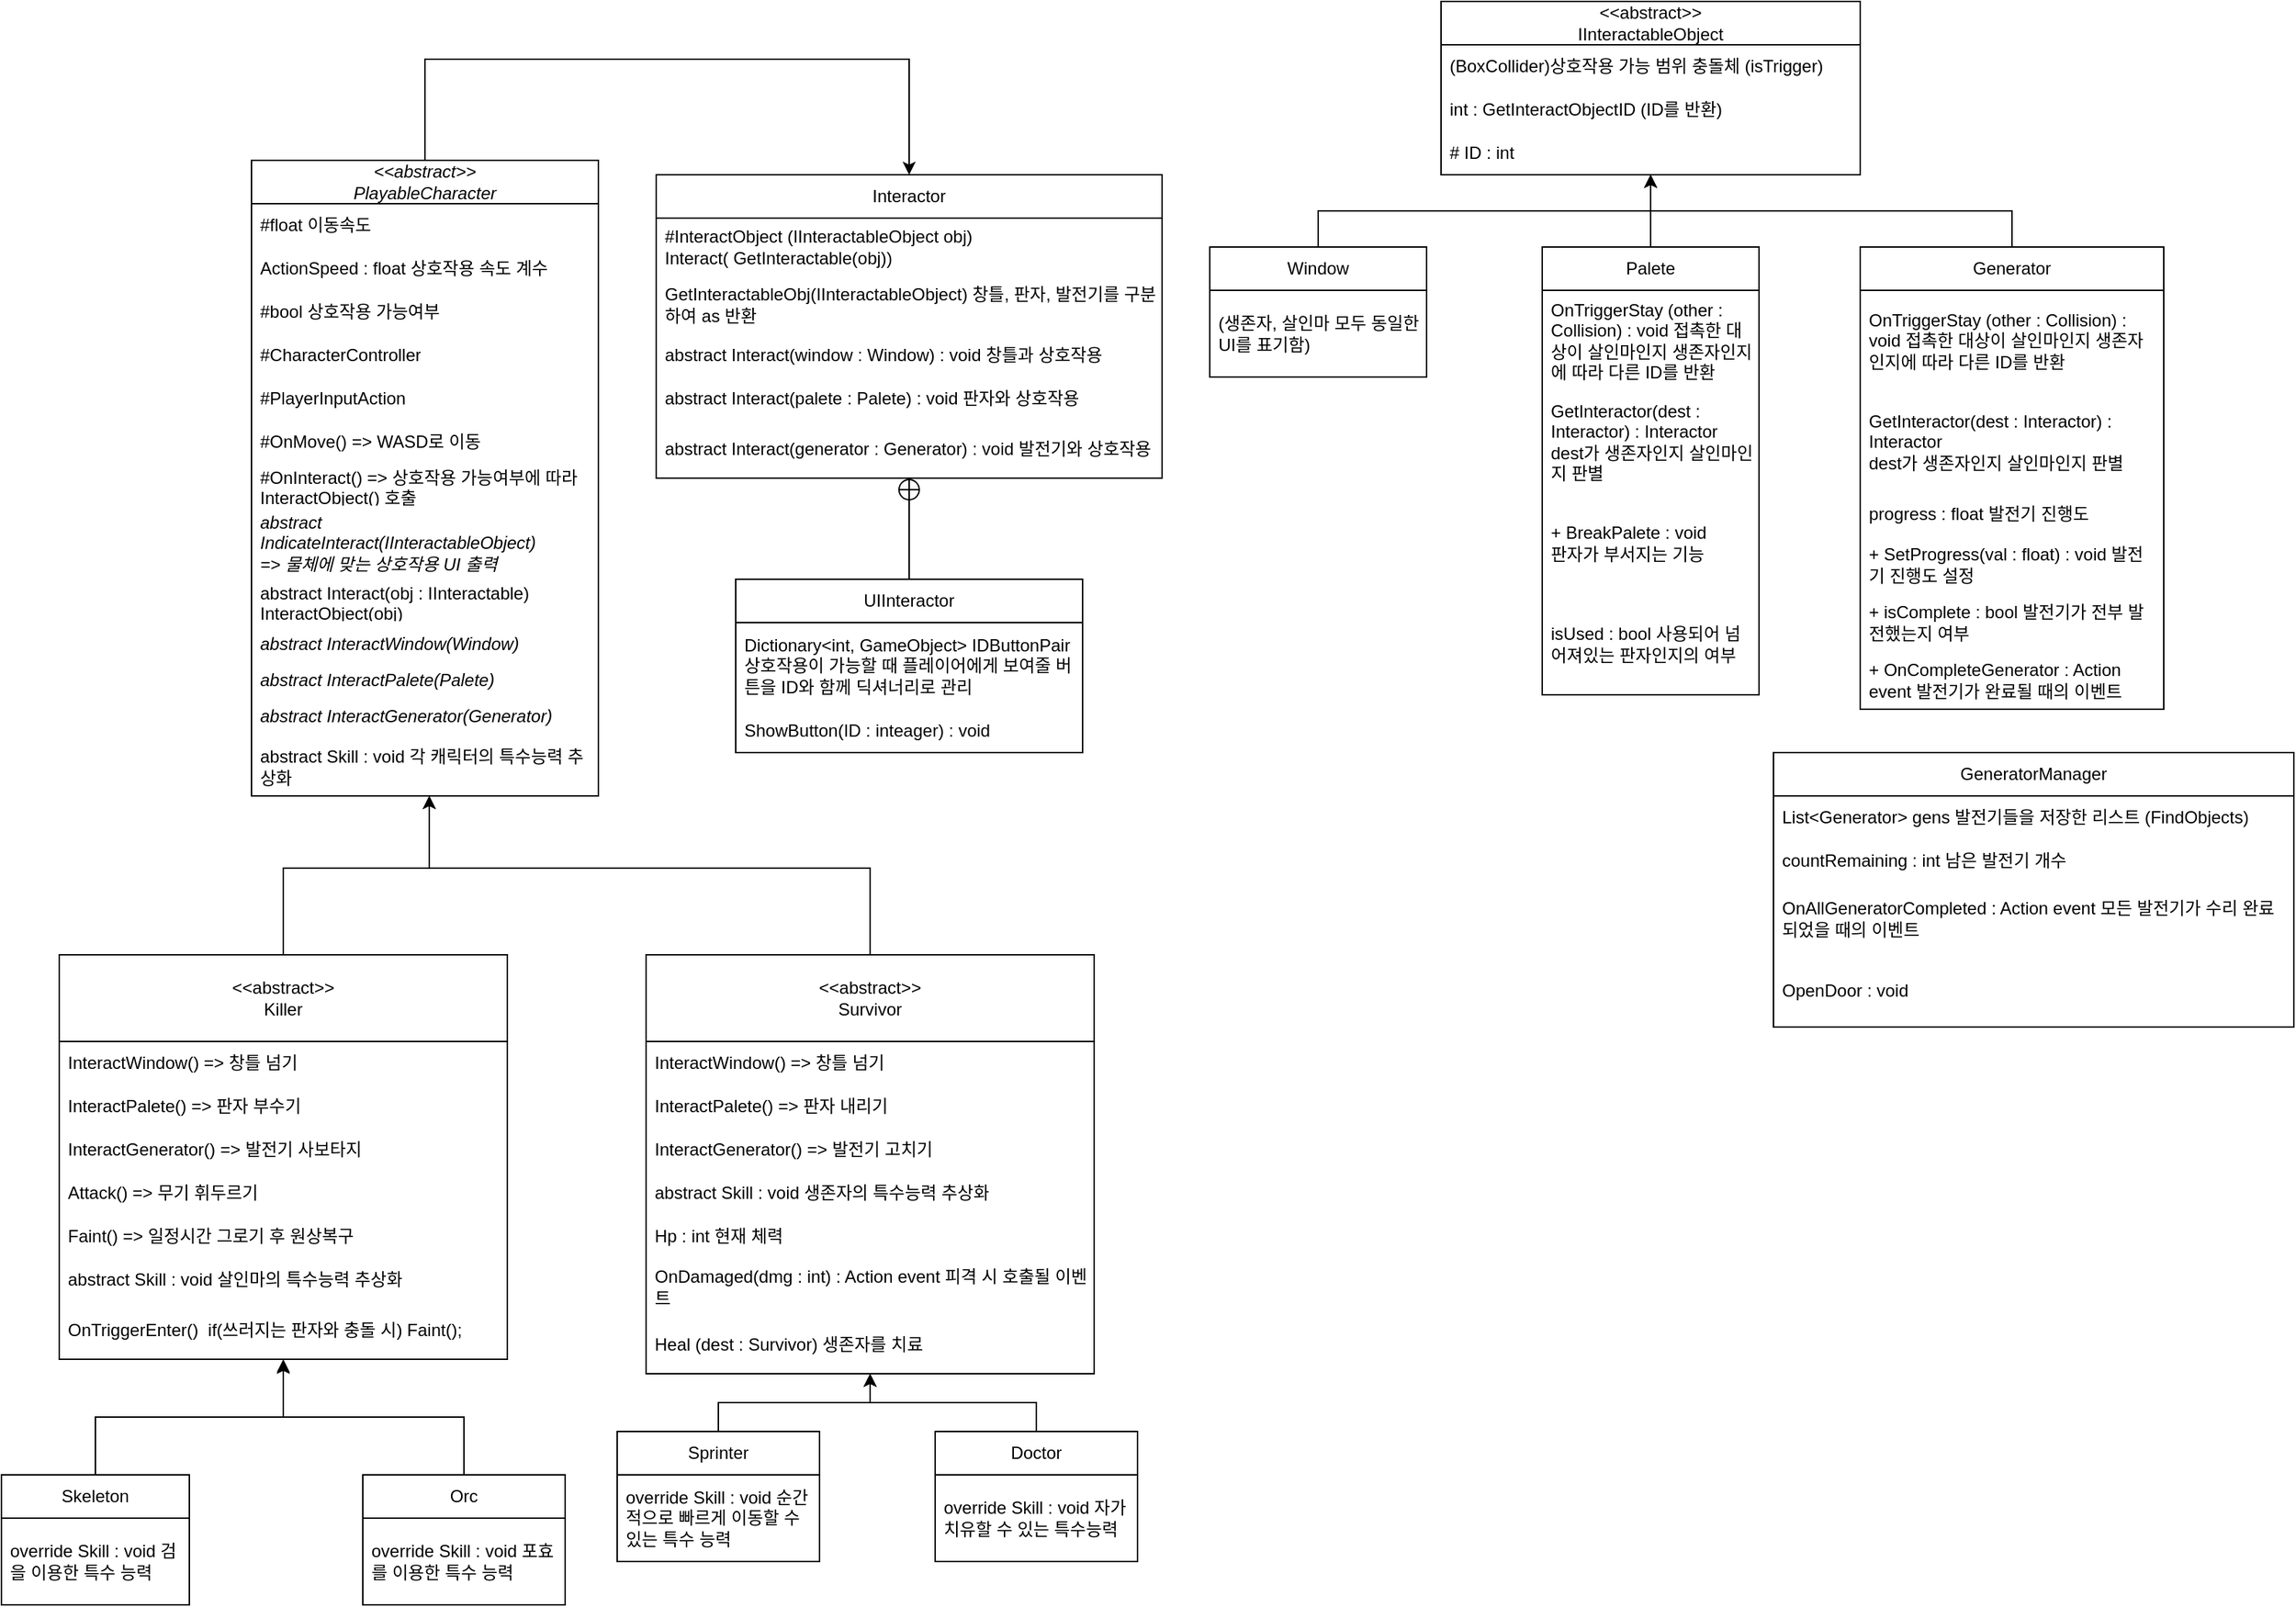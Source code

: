 <mxfile version="24.5.3" type="github">
  <diagram id="C5RBs43oDa-KdzZeNtuy" name="Page-1">
    <mxGraphModel dx="981" dy="701" grid="1" gridSize="10" guides="1" tooltips="1" connect="1" arrows="1" fold="1" page="1" pageScale="1" pageWidth="827" pageHeight="1169" math="0" shadow="0">
      <root>
        <mxCell id="WIyWlLk6GJQsqaUBKTNV-0" />
        <mxCell id="WIyWlLk6GJQsqaUBKTNV-1" parent="WIyWlLk6GJQsqaUBKTNV-0" />
        <mxCell id="-PeAhjP7F3xSacSw7bgF-138" style="edgeStyle=orthogonalEdgeStyle;rounded=0;orthogonalLoop=1;jettySize=auto;html=1;exitX=0.5;exitY=0;exitDx=0;exitDy=0;entryX=0.5;entryY=0;entryDx=0;entryDy=0;" parent="WIyWlLk6GJQsqaUBKTNV-1" source="-PeAhjP7F3xSacSw7bgF-6" target="-PeAhjP7F3xSacSw7bgF-130" edge="1">
          <mxGeometry relative="1" as="geometry">
            <Array as="points">
              <mxPoint x="520" y="90" />
              <mxPoint x="185" y="90" />
            </Array>
          </mxGeometry>
        </mxCell>
        <mxCell id="-PeAhjP7F3xSacSw7bgF-6" value="&lt;i&gt;&amp;lt;&amp;lt;abstract&amp;gt;&amp;gt;&lt;/i&gt;&lt;div&gt;&lt;i&gt;PlayableCharacter&lt;/i&gt;&lt;/div&gt;" style="swimlane;fontStyle=0;childLayout=stackLayout;horizontal=1;startSize=30;horizontalStack=0;resizeParent=1;resizeParentMax=0;resizeLast=0;collapsible=1;marginBottom=0;whiteSpace=wrap;html=1;" parent="WIyWlLk6GJQsqaUBKTNV-1" vertex="1">
          <mxGeometry x="197" y="160" width="240" height="440" as="geometry" />
        </mxCell>
        <mxCell id="-PeAhjP7F3xSacSw7bgF-7" value="#float 이동속도" style="text;strokeColor=none;fillColor=none;align=left;verticalAlign=middle;spacingLeft=4;spacingRight=4;overflow=hidden;points=[[0,0.5],[1,0.5]];portConstraint=eastwest;rotatable=0;whiteSpace=wrap;html=1;" parent="-PeAhjP7F3xSacSw7bgF-6" vertex="1">
          <mxGeometry y="30" width="240" height="30" as="geometry" />
        </mxCell>
        <mxCell id="ho1EicIKWzNW8st6KYfb-58" value="ActionSpeed : float 상호작용 속도 계수" style="text;strokeColor=none;fillColor=none;align=left;verticalAlign=middle;spacingLeft=4;spacingRight=4;overflow=hidden;points=[[0,0.5],[1,0.5]];portConstraint=eastwest;rotatable=0;whiteSpace=wrap;html=1;" vertex="1" parent="-PeAhjP7F3xSacSw7bgF-6">
          <mxGeometry y="60" width="240" height="30" as="geometry" />
        </mxCell>
        <mxCell id="-PeAhjP7F3xSacSw7bgF-126" value="#bool 상호작용 가능여부" style="text;strokeColor=none;fillColor=none;align=left;verticalAlign=middle;spacingLeft=4;spacingRight=4;overflow=hidden;points=[[0,0.5],[1,0.5]];portConstraint=eastwest;rotatable=0;whiteSpace=wrap;html=1;" parent="-PeAhjP7F3xSacSw7bgF-6" vertex="1">
          <mxGeometry y="90" width="240" height="30" as="geometry" />
        </mxCell>
        <mxCell id="-PeAhjP7F3xSacSw7bgF-66" value="#CharacterController" style="text;strokeColor=none;fillColor=none;align=left;verticalAlign=middle;spacingLeft=4;spacingRight=4;overflow=hidden;points=[[0,0.5],[1,0.5]];portConstraint=eastwest;rotatable=0;whiteSpace=wrap;html=1;" parent="-PeAhjP7F3xSacSw7bgF-6" vertex="1">
          <mxGeometry y="120" width="240" height="30" as="geometry" />
        </mxCell>
        <mxCell id="-PeAhjP7F3xSacSw7bgF-68" value="#PlayerInputAction" style="text;strokeColor=none;fillColor=none;align=left;verticalAlign=middle;spacingLeft=4;spacingRight=4;overflow=hidden;points=[[0,0.5],[1,0.5]];portConstraint=eastwest;rotatable=0;whiteSpace=wrap;html=1;" parent="-PeAhjP7F3xSacSw7bgF-6" vertex="1">
          <mxGeometry y="150" width="240" height="30" as="geometry" />
        </mxCell>
        <mxCell id="-PeAhjP7F3xSacSw7bgF-97" value="&lt;span style=&quot;font-style: normal;&quot;&gt;#OnMove() =&amp;gt; WASD로 이동&lt;/span&gt;" style="text;strokeColor=none;fillColor=none;align=left;verticalAlign=middle;spacingLeft=4;spacingRight=4;overflow=hidden;points=[[0,0.5],[1,0.5]];portConstraint=eastwest;rotatable=0;whiteSpace=wrap;html=1;fontStyle=2" parent="-PeAhjP7F3xSacSw7bgF-6" vertex="1">
          <mxGeometry y="180" width="240" height="30" as="geometry" />
        </mxCell>
        <mxCell id="-PeAhjP7F3xSacSw7bgF-124" value="&lt;span style=&quot;font-style: normal;&quot;&gt;#OnInteract() =&amp;gt; 상호작용 가능여부에 따라 InteractObject() 호출&lt;/span&gt;" style="text;strokeColor=none;fillColor=none;align=left;verticalAlign=middle;spacingLeft=4;spacingRight=4;overflow=hidden;points=[[0,0.5],[1,0.5]];portConstraint=eastwest;rotatable=0;whiteSpace=wrap;html=1;fontStyle=2" parent="-PeAhjP7F3xSacSw7bgF-6" vertex="1">
          <mxGeometry y="210" width="240" height="30" as="geometry" />
        </mxCell>
        <mxCell id="-PeAhjP7F3xSacSw7bgF-129" value="abstract IndicateInteract(IInteractableObject)&lt;div&gt;=&amp;gt; 물체에 맞는 상호작용 UI 출력&lt;/div&gt;" style="text;strokeColor=none;fillColor=none;align=left;verticalAlign=middle;spacingLeft=4;spacingRight=4;overflow=hidden;points=[[0,0.5],[1,0.5]];portConstraint=eastwest;rotatable=0;whiteSpace=wrap;html=1;fontStyle=2" parent="-PeAhjP7F3xSacSw7bgF-6" vertex="1">
          <mxGeometry y="240" width="240" height="50" as="geometry" />
        </mxCell>
        <mxCell id="-PeAhjP7F3xSacSw7bgF-107" value="&lt;span style=&quot;font-style: normal;&quot;&gt;abstract Interact(obj : IInteractable)&lt;/span&gt;&lt;div&gt;&lt;span style=&quot;font-style: normal;&quot;&gt;InteractObject(obj)&lt;/span&gt;&lt;/div&gt;" style="text;strokeColor=none;fillColor=none;align=left;verticalAlign=middle;spacingLeft=4;spacingRight=4;overflow=hidden;points=[[0,0.5],[1,0.5]];portConstraint=eastwest;rotatable=0;whiteSpace=wrap;html=1;fontStyle=2" parent="-PeAhjP7F3xSacSw7bgF-6" vertex="1">
          <mxGeometry y="290" width="240" height="30" as="geometry" />
        </mxCell>
        <mxCell id="-PeAhjP7F3xSacSw7bgF-139" value="abstract InteractWindow(Window)" style="text;strokeColor=none;fillColor=none;align=left;verticalAlign=middle;spacingLeft=4;spacingRight=4;overflow=hidden;points=[[0,0.5],[1,0.5]];portConstraint=eastwest;rotatable=0;whiteSpace=wrap;html=1;fontStyle=2" parent="-PeAhjP7F3xSacSw7bgF-6" vertex="1">
          <mxGeometry y="320" width="240" height="30" as="geometry" />
        </mxCell>
        <mxCell id="-PeAhjP7F3xSacSw7bgF-108" value="abstract InteractPalete(Palete)" style="text;strokeColor=none;fillColor=none;align=left;verticalAlign=middle;spacingLeft=4;spacingRight=4;overflow=hidden;points=[[0,0.5],[1,0.5]];portConstraint=eastwest;rotatable=0;whiteSpace=wrap;html=1;fontStyle=2" parent="-PeAhjP7F3xSacSw7bgF-6" vertex="1">
          <mxGeometry y="350" width="240" height="20" as="geometry" />
        </mxCell>
        <mxCell id="-PeAhjP7F3xSacSw7bgF-109" value="abstract InteractGenerator(Generator)" style="text;strokeColor=none;fillColor=none;align=left;verticalAlign=middle;spacingLeft=4;spacingRight=4;overflow=hidden;points=[[0,0.5],[1,0.5]];portConstraint=eastwest;rotatable=0;whiteSpace=wrap;html=1;fontStyle=2" parent="-PeAhjP7F3xSacSw7bgF-6" vertex="1">
          <mxGeometry y="370" width="240" height="30" as="geometry" />
        </mxCell>
        <mxCell id="ho1EicIKWzNW8st6KYfb-70" value="abstract Skill : void 각 캐릭터의 특수능력 추상화" style="text;strokeColor=none;fillColor=none;align=left;verticalAlign=middle;spacingLeft=4;spacingRight=4;overflow=hidden;points=[[0,0.5],[1,0.5]];portConstraint=eastwest;rotatable=0;whiteSpace=wrap;html=1;" vertex="1" parent="-PeAhjP7F3xSacSw7bgF-6">
          <mxGeometry y="400" width="240" height="40" as="geometry" />
        </mxCell>
        <mxCell id="-PeAhjP7F3xSacSw7bgF-141" style="edgeStyle=orthogonalEdgeStyle;rounded=0;orthogonalLoop=1;jettySize=auto;html=1;exitX=0.5;exitY=0;exitDx=0;exitDy=0;" parent="WIyWlLk6GJQsqaUBKTNV-1" source="-PeAhjP7F3xSacSw7bgF-69" target="-PeAhjP7F3xSacSw7bgF-6" edge="1">
          <mxGeometry relative="1" as="geometry">
            <mxPoint x="520" y="640" as="targetPoint" />
            <Array as="points">
              <mxPoint x="219" y="650" />
              <mxPoint x="320" y="650" />
            </Array>
          </mxGeometry>
        </mxCell>
        <mxCell id="-PeAhjP7F3xSacSw7bgF-69" value="&lt;div&gt;&amp;lt;&amp;lt;abstract&amp;gt;&amp;gt;&lt;/div&gt;Killer" style="swimlane;fontStyle=0;childLayout=stackLayout;horizontal=1;startSize=60;horizontalStack=0;resizeParent=1;resizeParentMax=0;resizeLast=0;collapsible=1;marginBottom=0;whiteSpace=wrap;html=1;movable=1;resizable=1;rotatable=1;deletable=1;editable=1;locked=0;connectable=1;swimlaneLine=1;" parent="WIyWlLk6GJQsqaUBKTNV-1" vertex="1">
          <mxGeometry x="64" y="710" width="310" height="280" as="geometry" />
        </mxCell>
        <mxCell id="-PeAhjP7F3xSacSw7bgF-70" value="InteractWindow() =&amp;gt; 창틀 넘기" style="text;strokeColor=none;fillColor=none;align=left;verticalAlign=middle;spacingLeft=4;spacingRight=4;overflow=hidden;points=[[0,0.5],[1,0.5]];portConstraint=eastwest;rotatable=0;whiteSpace=wrap;html=1;" parent="-PeAhjP7F3xSacSw7bgF-69" vertex="1">
          <mxGeometry y="60" width="310" height="30" as="geometry" />
        </mxCell>
        <mxCell id="-PeAhjP7F3xSacSw7bgF-71" value="InteractPalete() =&amp;gt; 판자 부수기" style="text;strokeColor=none;fillColor=none;align=left;verticalAlign=middle;spacingLeft=4;spacingRight=4;overflow=hidden;points=[[0,0.5],[1,0.5]];portConstraint=eastwest;rotatable=0;whiteSpace=wrap;html=1;" parent="-PeAhjP7F3xSacSw7bgF-69" vertex="1">
          <mxGeometry y="90" width="310" height="30" as="geometry" />
        </mxCell>
        <mxCell id="-PeAhjP7F3xSacSw7bgF-72" value="InteractGenerator() =&amp;gt; 발전기 사보타지" style="text;strokeColor=none;fillColor=none;align=left;verticalAlign=middle;spacingLeft=4;spacingRight=4;overflow=hidden;points=[[0,0.5],[1,0.5]];portConstraint=eastwest;rotatable=0;whiteSpace=wrap;html=1;" parent="-PeAhjP7F3xSacSw7bgF-69" vertex="1">
          <mxGeometry y="120" width="310" height="30" as="geometry" />
        </mxCell>
        <mxCell id="-PeAhjP7F3xSacSw7bgF-94" value="Attack() =&amp;gt; 무기 휘두르기" style="text;strokeColor=none;fillColor=none;align=left;verticalAlign=middle;spacingLeft=4;spacingRight=4;overflow=hidden;points=[[0,0.5],[1,0.5]];portConstraint=eastwest;rotatable=0;whiteSpace=wrap;html=1;" parent="-PeAhjP7F3xSacSw7bgF-69" vertex="1">
          <mxGeometry y="150" width="310" height="30" as="geometry" />
        </mxCell>
        <mxCell id="-PeAhjP7F3xSacSw7bgF-96" value="Faint() =&amp;gt; 일정시간 그로기 후 원상복구" style="text;strokeColor=none;fillColor=none;align=left;verticalAlign=middle;spacingLeft=4;spacingRight=4;overflow=hidden;points=[[0,0.5],[1,0.5]];portConstraint=eastwest;rotatable=0;whiteSpace=wrap;html=1;" parent="-PeAhjP7F3xSacSw7bgF-69" vertex="1">
          <mxGeometry y="180" width="310" height="30" as="geometry" />
        </mxCell>
        <mxCell id="ho1EicIKWzNW8st6KYfb-53" value="abstract Skill : void 살인마의 특수능력 추상화" style="text;strokeColor=none;fillColor=none;align=left;verticalAlign=middle;spacingLeft=4;spacingRight=4;overflow=hidden;points=[[0,0.5],[1,0.5]];portConstraint=eastwest;rotatable=0;whiteSpace=wrap;html=1;" vertex="1" parent="-PeAhjP7F3xSacSw7bgF-69">
          <mxGeometry y="210" width="310" height="30" as="geometry" />
        </mxCell>
        <mxCell id="-PeAhjP7F3xSacSw7bgF-95" value="OnTriggerEnter()&amp;nbsp;&amp;nbsp;&lt;span style=&quot;background-color: initial;&quot;&gt;if(쓰러지는 판자와 충돌 시) Faint();&amp;nbsp;&lt;/span&gt;" style="text;strokeColor=none;fillColor=none;align=left;verticalAlign=middle;spacingLeft=4;spacingRight=4;overflow=hidden;points=[[0,0.5],[1,0.5]];portConstraint=eastwest;rotatable=0;whiteSpace=wrap;html=1;" parent="-PeAhjP7F3xSacSw7bgF-69" vertex="1">
          <mxGeometry y="240" width="310" height="40" as="geometry" />
        </mxCell>
        <mxCell id="-PeAhjP7F3xSacSw7bgF-101" value="&amp;lt;&amp;lt;abstract&amp;gt;&amp;gt;&lt;div&gt;IInteractableObject&lt;/div&gt;" style="swimlane;fontStyle=0;childLayout=stackLayout;horizontal=1;startSize=30;horizontalStack=0;resizeParent=1;resizeParentMax=0;resizeLast=0;collapsible=1;marginBottom=0;whiteSpace=wrap;html=1;" parent="WIyWlLk6GJQsqaUBKTNV-1" vertex="1">
          <mxGeometry x="1020" y="50" width="290" height="120" as="geometry" />
        </mxCell>
        <mxCell id="-PeAhjP7F3xSacSw7bgF-102" value="(BoxCollider)상호작용 가능 범위 충돌체 (isTrigger)" style="text;strokeColor=none;fillColor=none;align=left;verticalAlign=middle;spacingLeft=4;spacingRight=4;overflow=hidden;points=[[0,0.5],[1,0.5]];portConstraint=eastwest;rotatable=0;whiteSpace=wrap;html=1;" parent="-PeAhjP7F3xSacSw7bgF-101" vertex="1">
          <mxGeometry y="30" width="290" height="30" as="geometry" />
        </mxCell>
        <mxCell id="ho1EicIKWzNW8st6KYfb-13" value="int : GetInteractObjectID (ID를 반환)" style="text;strokeColor=none;fillColor=none;align=left;verticalAlign=middle;spacingLeft=4;spacingRight=4;overflow=hidden;points=[[0,0.5],[1,0.5]];portConstraint=eastwest;rotatable=0;whiteSpace=wrap;html=1;" vertex="1" parent="-PeAhjP7F3xSacSw7bgF-101">
          <mxGeometry y="60" width="290" height="30" as="geometry" />
        </mxCell>
        <mxCell id="ho1EicIKWzNW8st6KYfb-26" value="# ID : int" style="text;strokeColor=none;fillColor=none;align=left;verticalAlign=middle;spacingLeft=4;spacingRight=4;overflow=hidden;points=[[0,0.5],[1,0.5]];portConstraint=eastwest;rotatable=0;whiteSpace=wrap;html=1;" vertex="1" parent="-PeAhjP7F3xSacSw7bgF-101">
          <mxGeometry y="90" width="290" height="30" as="geometry" />
        </mxCell>
        <mxCell id="-PeAhjP7F3xSacSw7bgF-130" value="Interactor" style="swimlane;fontStyle=0;childLayout=stackLayout;horizontal=1;startSize=30;horizontalStack=0;resizeParent=1;resizeParentMax=0;resizeLast=0;collapsible=1;marginBottom=0;whiteSpace=wrap;html=1;" parent="WIyWlLk6GJQsqaUBKTNV-1" vertex="1">
          <mxGeometry x="477" y="170" width="350" height="210" as="geometry" />
        </mxCell>
        <mxCell id="-PeAhjP7F3xSacSw7bgF-131" value="#InteractObject (IInteractableObject obj)&amp;nbsp;&lt;div&gt;Interact( GetInteractable(obj))&lt;/div&gt;" style="text;strokeColor=none;fillColor=none;align=left;verticalAlign=middle;spacingLeft=4;spacingRight=4;overflow=hidden;points=[[0,0.5],[1,0.5]];portConstraint=eastwest;rotatable=0;whiteSpace=wrap;html=1;" parent="-PeAhjP7F3xSacSw7bgF-130" vertex="1">
          <mxGeometry y="30" width="350" height="40" as="geometry" />
        </mxCell>
        <mxCell id="-PeAhjP7F3xSacSw7bgF-140" value="GetInteractableObj(IInteractableObject) 창틀, 판자, 발전기를 구분하여 as 반환" style="text;strokeColor=none;fillColor=none;align=left;verticalAlign=middle;spacingLeft=4;spacingRight=4;overflow=hidden;points=[[0,0.5],[1,0.5]];portConstraint=eastwest;rotatable=0;whiteSpace=wrap;html=1;" parent="-PeAhjP7F3xSacSw7bgF-130" vertex="1">
          <mxGeometry y="70" width="350" height="40" as="geometry" />
        </mxCell>
        <mxCell id="-PeAhjP7F3xSacSw7bgF-133" value="abstract Interact(window : Window) : void 창틀과 상호작용" style="text;strokeColor=none;fillColor=none;align=left;verticalAlign=middle;spacingLeft=4;spacingRight=4;overflow=hidden;points=[[0,0.5],[1,0.5]];portConstraint=eastwest;rotatable=0;whiteSpace=wrap;html=1;" parent="-PeAhjP7F3xSacSw7bgF-130" vertex="1">
          <mxGeometry y="110" width="350" height="30" as="geometry" />
        </mxCell>
        <mxCell id="-PeAhjP7F3xSacSw7bgF-134" value="abstract Interact(palete : Palete) : void 판자와 상호작용" style="text;strokeColor=none;fillColor=none;align=left;verticalAlign=middle;spacingLeft=4;spacingRight=4;overflow=hidden;points=[[0,0.5],[1,0.5]];portConstraint=eastwest;rotatable=0;whiteSpace=wrap;html=1;" parent="-PeAhjP7F3xSacSw7bgF-130" vertex="1">
          <mxGeometry y="140" width="350" height="30" as="geometry" />
        </mxCell>
        <mxCell id="-PeAhjP7F3xSacSw7bgF-135" value="abstract Interact(generator : Generator) : void&amp;nbsp;발전기와 상호작용" style="text;strokeColor=none;fillColor=none;align=left;verticalAlign=middle;spacingLeft=4;spacingRight=4;overflow=hidden;points=[[0,0.5],[1,0.5]];portConstraint=eastwest;rotatable=0;whiteSpace=wrap;html=1;" parent="-PeAhjP7F3xSacSw7bgF-130" vertex="1">
          <mxGeometry y="170" width="350" height="40" as="geometry" />
        </mxCell>
        <mxCell id="ho1EicIKWzNW8st6KYfb-0" value="UIInteractor" style="swimlane;fontStyle=0;childLayout=stackLayout;horizontal=1;startSize=30;horizontalStack=0;resizeParent=1;resizeParentMax=0;resizeLast=0;collapsible=1;marginBottom=0;whiteSpace=wrap;html=1;" vertex="1" parent="WIyWlLk6GJQsqaUBKTNV-1">
          <mxGeometry x="532" y="450" width="240" height="120" as="geometry" />
        </mxCell>
        <mxCell id="ho1EicIKWzNW8st6KYfb-12" value="Dictionary&amp;lt;int, GameObject&amp;gt; IDButtonPair&lt;div&gt;상호작용이 가능할 때 플레이어에게 보여줄 버튼을 ID와 함께 딕셔너리로 관리&lt;/div&gt;" style="text;strokeColor=none;fillColor=none;align=left;verticalAlign=middle;spacingLeft=4;spacingRight=4;overflow=hidden;points=[[0,0.5],[1,0.5]];portConstraint=eastwest;rotatable=0;whiteSpace=wrap;html=1;" vertex="1" parent="ho1EicIKWzNW8st6KYfb-0">
          <mxGeometry y="30" width="240" height="60" as="geometry" />
        </mxCell>
        <mxCell id="ho1EicIKWzNW8st6KYfb-14" value="ShowButton(ID : inteager) : void" style="text;strokeColor=none;fillColor=none;align=left;verticalAlign=middle;spacingLeft=4;spacingRight=4;overflow=hidden;points=[[0,0.5],[1,0.5]];portConstraint=eastwest;rotatable=0;whiteSpace=wrap;html=1;" vertex="1" parent="ho1EicIKWzNW8st6KYfb-0">
          <mxGeometry y="90" width="240" height="30" as="geometry" />
        </mxCell>
        <mxCell id="ho1EicIKWzNW8st6KYfb-18" style="edgeStyle=orthogonalEdgeStyle;rounded=0;orthogonalLoop=1;jettySize=auto;html=1;exitX=0.5;exitY=0;exitDx=0;exitDy=0;" edge="1" parent="WIyWlLk6GJQsqaUBKTNV-1" source="ho1EicIKWzNW8st6KYfb-15" target="-PeAhjP7F3xSacSw7bgF-101">
          <mxGeometry relative="1" as="geometry" />
        </mxCell>
        <mxCell id="ho1EicIKWzNW8st6KYfb-15" value="Window" style="swimlane;fontStyle=0;childLayout=stackLayout;horizontal=1;startSize=30;horizontalStack=0;resizeParent=1;resizeParentMax=0;resizeLast=0;collapsible=1;marginBottom=0;whiteSpace=wrap;html=1;" vertex="1" parent="WIyWlLk6GJQsqaUBKTNV-1">
          <mxGeometry x="860" y="220" width="150" height="90" as="geometry" />
        </mxCell>
        <mxCell id="ho1EicIKWzNW8st6KYfb-17" value="(생존자, 살인마 모두 동일한 UI를 표기함)" style="text;strokeColor=none;fillColor=none;align=left;verticalAlign=middle;spacingLeft=4;spacingRight=4;overflow=hidden;points=[[0,0.5],[1,0.5]];portConstraint=eastwest;rotatable=0;whiteSpace=wrap;html=1;" vertex="1" parent="ho1EicIKWzNW8st6KYfb-15">
          <mxGeometry y="30" width="150" height="60" as="geometry" />
        </mxCell>
        <mxCell id="ho1EicIKWzNW8st6KYfb-27" style="edgeStyle=orthogonalEdgeStyle;rounded=0;orthogonalLoop=1;jettySize=auto;html=1;" edge="1" parent="WIyWlLk6GJQsqaUBKTNV-1" source="ho1EicIKWzNW8st6KYfb-21" target="-PeAhjP7F3xSacSw7bgF-101">
          <mxGeometry relative="1" as="geometry" />
        </mxCell>
        <mxCell id="ho1EicIKWzNW8st6KYfb-21" value="Palete" style="swimlane;fontStyle=0;childLayout=stackLayout;horizontal=1;startSize=30;horizontalStack=0;resizeParent=1;resizeParentMax=0;resizeLast=0;collapsible=1;marginBottom=0;whiteSpace=wrap;html=1;" vertex="1" parent="WIyWlLk6GJQsqaUBKTNV-1">
          <mxGeometry x="1090" y="220" width="150" height="310" as="geometry" />
        </mxCell>
        <mxCell id="ho1EicIKWzNW8st6KYfb-23" value="OnTriggerStay (other : Collision) : void 접촉한 대상이 살인마인지 생존자인지에 따라 다른 ID를 반환" style="text;strokeColor=none;fillColor=none;align=left;verticalAlign=middle;spacingLeft=4;spacingRight=4;overflow=hidden;points=[[0,0.5],[1,0.5]];portConstraint=eastwest;rotatable=0;whiteSpace=wrap;html=1;" vertex="1" parent="ho1EicIKWzNW8st6KYfb-21">
          <mxGeometry y="30" width="150" height="70" as="geometry" />
        </mxCell>
        <mxCell id="ho1EicIKWzNW8st6KYfb-25" value="GetInteractor(dest : Interactor) : Interactor&lt;div&gt;dest가 생존자인지 살인마인지 판별&lt;/div&gt;" style="text;strokeColor=none;fillColor=none;align=left;verticalAlign=middle;spacingLeft=4;spacingRight=4;overflow=hidden;points=[[0,0.5],[1,0.5]];portConstraint=eastwest;rotatable=0;whiteSpace=wrap;html=1;" vertex="1" parent="ho1EicIKWzNW8st6KYfb-21">
          <mxGeometry y="100" width="150" height="70" as="geometry" />
        </mxCell>
        <mxCell id="ho1EicIKWzNW8st6KYfb-32" value="+ BreakPalete : void&lt;div&gt;판자가 부서지는 기능&lt;/div&gt;" style="text;strokeColor=none;fillColor=none;align=left;verticalAlign=middle;spacingLeft=4;spacingRight=4;overflow=hidden;points=[[0,0.5],[1,0.5]];portConstraint=eastwest;rotatable=0;whiteSpace=wrap;html=1;" vertex="1" parent="ho1EicIKWzNW8st6KYfb-21">
          <mxGeometry y="170" width="150" height="70" as="geometry" />
        </mxCell>
        <mxCell id="ho1EicIKWzNW8st6KYfb-80" value="isUsed : bool 사용되어 넘어져있는 판자인지의 여부" style="text;strokeColor=none;fillColor=none;align=left;verticalAlign=middle;spacingLeft=4;spacingRight=4;overflow=hidden;points=[[0,0.5],[1,0.5]];portConstraint=eastwest;rotatable=0;whiteSpace=wrap;html=1;" vertex="1" parent="ho1EicIKWzNW8st6KYfb-21">
          <mxGeometry y="240" width="150" height="70" as="geometry" />
        </mxCell>
        <mxCell id="ho1EicIKWzNW8st6KYfb-31" style="edgeStyle=orthogonalEdgeStyle;rounded=0;orthogonalLoop=1;jettySize=auto;html=1;" edge="1" parent="WIyWlLk6GJQsqaUBKTNV-1" source="ho1EicIKWzNW8st6KYfb-28" target="-PeAhjP7F3xSacSw7bgF-101">
          <mxGeometry relative="1" as="geometry" />
        </mxCell>
        <mxCell id="ho1EicIKWzNW8st6KYfb-28" value="Generator" style="swimlane;fontStyle=0;childLayout=stackLayout;horizontal=1;startSize=30;horizontalStack=0;resizeParent=1;resizeParentMax=0;resizeLast=0;collapsible=1;marginBottom=0;whiteSpace=wrap;html=1;" vertex="1" parent="WIyWlLk6GJQsqaUBKTNV-1">
          <mxGeometry x="1310" y="220" width="210" height="320" as="geometry" />
        </mxCell>
        <mxCell id="ho1EicIKWzNW8st6KYfb-29" value="OnTriggerStay (other : Collision) : void 접촉한 대상이 살인마인지 생존자인지에 따라 다른 ID를 반환" style="text;strokeColor=none;fillColor=none;align=left;verticalAlign=middle;spacingLeft=4;spacingRight=4;overflow=hidden;points=[[0,0.5],[1,0.5]];portConstraint=eastwest;rotatable=0;whiteSpace=wrap;html=1;" vertex="1" parent="ho1EicIKWzNW8st6KYfb-28">
          <mxGeometry y="30" width="210" height="70" as="geometry" />
        </mxCell>
        <mxCell id="ho1EicIKWzNW8st6KYfb-30" value="GetInteractor(dest : Interactor) : Interactor&lt;div&gt;dest가 생존자인지 살인마인지 판별&lt;/div&gt;" style="text;strokeColor=none;fillColor=none;align=left;verticalAlign=middle;spacingLeft=4;spacingRight=4;overflow=hidden;points=[[0,0.5],[1,0.5]];portConstraint=eastwest;rotatable=0;whiteSpace=wrap;html=1;" vertex="1" parent="ho1EicIKWzNW8st6KYfb-28">
          <mxGeometry y="100" width="210" height="70" as="geometry" />
        </mxCell>
        <mxCell id="ho1EicIKWzNW8st6KYfb-36" value="progress : float 발전기 진행도" style="text;strokeColor=none;fillColor=none;align=left;verticalAlign=middle;spacingLeft=4;spacingRight=4;overflow=hidden;points=[[0,0.5],[1,0.5]];portConstraint=eastwest;rotatable=0;whiteSpace=wrap;html=1;" vertex="1" parent="ho1EicIKWzNW8st6KYfb-28">
          <mxGeometry y="170" width="210" height="30" as="geometry" />
        </mxCell>
        <mxCell id="ho1EicIKWzNW8st6KYfb-37" value="+ SetProgress(val : float) : void 발전기 진행도 설정" style="text;strokeColor=none;fillColor=none;align=left;verticalAlign=middle;spacingLeft=4;spacingRight=4;overflow=hidden;points=[[0,0.5],[1,0.5]];portConstraint=eastwest;rotatable=0;whiteSpace=wrap;html=1;" vertex="1" parent="ho1EicIKWzNW8st6KYfb-28">
          <mxGeometry y="200" width="210" height="40" as="geometry" />
        </mxCell>
        <mxCell id="ho1EicIKWzNW8st6KYfb-38" value="+ isComplete : bool 발전기가 전부 발전했는지 여부" style="text;strokeColor=none;fillColor=none;align=left;verticalAlign=middle;spacingLeft=4;spacingRight=4;overflow=hidden;points=[[0,0.5],[1,0.5]];portConstraint=eastwest;rotatable=0;whiteSpace=wrap;html=1;" vertex="1" parent="ho1EicIKWzNW8st6KYfb-28">
          <mxGeometry y="240" width="210" height="40" as="geometry" />
        </mxCell>
        <mxCell id="ho1EicIKWzNW8st6KYfb-39" value="+ OnCompleteGenerator : Action event 발전기가 완료될 때의 이벤트" style="text;strokeColor=none;fillColor=none;align=left;verticalAlign=middle;spacingLeft=4;spacingRight=4;overflow=hidden;points=[[0,0.5],[1,0.5]];portConstraint=eastwest;rotatable=0;whiteSpace=wrap;html=1;" vertex="1" parent="ho1EicIKWzNW8st6KYfb-28">
          <mxGeometry y="280" width="210" height="40" as="geometry" />
        </mxCell>
        <mxCell id="ho1EicIKWzNW8st6KYfb-33" value="GeneratorManager" style="swimlane;fontStyle=0;childLayout=stackLayout;horizontal=1;startSize=30;horizontalStack=0;resizeParent=1;resizeParentMax=0;resizeLast=0;collapsible=1;marginBottom=0;whiteSpace=wrap;html=1;" vertex="1" parent="WIyWlLk6GJQsqaUBKTNV-1">
          <mxGeometry x="1250" y="570" width="360" height="190" as="geometry" />
        </mxCell>
        <mxCell id="ho1EicIKWzNW8st6KYfb-34" value="List&amp;lt;Generator&amp;gt; gens 발전기들을 저장한 리스트 (FindObjects)" style="text;strokeColor=none;fillColor=none;align=left;verticalAlign=middle;spacingLeft=4;spacingRight=4;overflow=hidden;points=[[0,0.5],[1,0.5]];portConstraint=eastwest;rotatable=0;whiteSpace=wrap;html=1;" vertex="1" parent="ho1EicIKWzNW8st6KYfb-33">
          <mxGeometry y="30" width="360" height="30" as="geometry" />
        </mxCell>
        <mxCell id="ho1EicIKWzNW8st6KYfb-35" value="countRemaining : int 남은 발전기 개수" style="text;strokeColor=none;fillColor=none;align=left;verticalAlign=middle;spacingLeft=4;spacingRight=4;overflow=hidden;points=[[0,0.5],[1,0.5]];portConstraint=eastwest;rotatable=0;whiteSpace=wrap;html=1;" vertex="1" parent="ho1EicIKWzNW8st6KYfb-33">
          <mxGeometry y="60" width="360" height="30" as="geometry" />
        </mxCell>
        <mxCell id="ho1EicIKWzNW8st6KYfb-40" value="OnAllGeneratorCompleted : Action event 모든 발전기가 수리 완료되었을 때의 이벤트" style="text;strokeColor=none;fillColor=none;align=left;verticalAlign=middle;spacingLeft=4;spacingRight=4;overflow=hidden;points=[[0,0.5],[1,0.5]];portConstraint=eastwest;rotatable=0;whiteSpace=wrap;html=1;" vertex="1" parent="ho1EicIKWzNW8st6KYfb-33">
          <mxGeometry y="90" width="360" height="50" as="geometry" />
        </mxCell>
        <mxCell id="ho1EicIKWzNW8st6KYfb-41" value="OpenDoor : void&amp;nbsp;" style="text;strokeColor=none;fillColor=none;align=left;verticalAlign=middle;spacingLeft=4;spacingRight=4;overflow=hidden;points=[[0,0.5],[1,0.5]];portConstraint=eastwest;rotatable=0;whiteSpace=wrap;html=1;" vertex="1" parent="ho1EicIKWzNW8st6KYfb-33">
          <mxGeometry y="140" width="360" height="50" as="geometry" />
        </mxCell>
        <mxCell id="ho1EicIKWzNW8st6KYfb-43" value="Skeleton" style="swimlane;fontStyle=0;childLayout=stackLayout;horizontal=1;startSize=30;horizontalStack=0;resizeParent=1;resizeParentMax=0;resizeLast=0;collapsible=1;marginBottom=0;whiteSpace=wrap;html=1;movable=1;resizable=1;rotatable=1;deletable=1;editable=1;locked=0;connectable=1;swimlaneLine=1;" vertex="1" parent="WIyWlLk6GJQsqaUBKTNV-1">
          <mxGeometry x="24" y="1070" width="130" height="90" as="geometry" />
        </mxCell>
        <mxCell id="ho1EicIKWzNW8st6KYfb-49" value="override Skill : void 검을 이용한 특수 능력" style="text;strokeColor=none;fillColor=none;align=left;verticalAlign=middle;spacingLeft=4;spacingRight=4;overflow=hidden;points=[[0,0.5],[1,0.5]];portConstraint=eastwest;rotatable=0;whiteSpace=wrap;html=1;" vertex="1" parent="ho1EicIKWzNW8st6KYfb-43">
          <mxGeometry y="30" width="130" height="60" as="geometry" />
        </mxCell>
        <mxCell id="ho1EicIKWzNW8st6KYfb-51" style="edgeStyle=orthogonalEdgeStyle;rounded=0;orthogonalLoop=1;jettySize=auto;html=1;entryX=0.5;entryY=1.025;entryDx=0;entryDy=0;entryPerimeter=0;" edge="1" parent="WIyWlLk6GJQsqaUBKTNV-1" source="ho1EicIKWzNW8st6KYfb-43" target="-PeAhjP7F3xSacSw7bgF-95">
          <mxGeometry relative="1" as="geometry" />
        </mxCell>
        <mxCell id="ho1EicIKWzNW8st6KYfb-56" style="edgeStyle=orthogonalEdgeStyle;rounded=0;orthogonalLoop=1;jettySize=auto;html=1;" edge="1" parent="WIyWlLk6GJQsqaUBKTNV-1" source="ho1EicIKWzNW8st6KYfb-54" target="-PeAhjP7F3xSacSw7bgF-69">
          <mxGeometry relative="1" as="geometry" />
        </mxCell>
        <mxCell id="ho1EicIKWzNW8st6KYfb-54" value="Orc" style="swimlane;fontStyle=0;childLayout=stackLayout;horizontal=1;startSize=30;horizontalStack=0;resizeParent=1;resizeParentMax=0;resizeLast=0;collapsible=1;marginBottom=0;whiteSpace=wrap;html=1;movable=1;resizable=1;rotatable=1;deletable=1;editable=1;locked=0;connectable=1;swimlaneLine=1;" vertex="1" parent="WIyWlLk6GJQsqaUBKTNV-1">
          <mxGeometry x="274" y="1070" width="140" height="90" as="geometry" />
        </mxCell>
        <mxCell id="ho1EicIKWzNW8st6KYfb-55" value="override Skill : void 포효를 이용한 특수 능력" style="text;strokeColor=none;fillColor=none;align=left;verticalAlign=middle;spacingLeft=4;spacingRight=4;overflow=hidden;points=[[0,0.5],[1,0.5]];portConstraint=eastwest;rotatable=0;whiteSpace=wrap;html=1;" vertex="1" parent="ho1EicIKWzNW8st6KYfb-54">
          <mxGeometry y="30" width="140" height="60" as="geometry" />
        </mxCell>
        <mxCell id="ho1EicIKWzNW8st6KYfb-69" style="edgeStyle=orthogonalEdgeStyle;rounded=0;orthogonalLoop=1;jettySize=auto;html=1;exitX=0.5;exitY=0;exitDx=0;exitDy=0;" edge="1" parent="WIyWlLk6GJQsqaUBKTNV-1" source="ho1EicIKWzNW8st6KYfb-59" target="-PeAhjP7F3xSacSw7bgF-6">
          <mxGeometry relative="1" as="geometry">
            <Array as="points">
              <mxPoint x="625" y="650" />
              <mxPoint x="320" y="650" />
            </Array>
          </mxGeometry>
        </mxCell>
        <mxCell id="ho1EicIKWzNW8st6KYfb-59" value="&lt;div&gt;&amp;lt;&amp;lt;abstract&amp;gt;&amp;gt;&lt;/div&gt;&lt;div&gt;Survivor&lt;/div&gt;" style="swimlane;fontStyle=0;childLayout=stackLayout;horizontal=1;startSize=60;horizontalStack=0;resizeParent=1;resizeParentMax=0;resizeLast=0;collapsible=1;marginBottom=0;whiteSpace=wrap;html=1;movable=1;resizable=1;rotatable=1;deletable=1;editable=1;locked=0;connectable=1;swimlaneLine=1;" vertex="1" parent="WIyWlLk6GJQsqaUBKTNV-1">
          <mxGeometry x="470" y="710" width="310" height="290" as="geometry" />
        </mxCell>
        <mxCell id="ho1EicIKWzNW8st6KYfb-60" value="InteractWindow() =&amp;gt; 창틀 넘기" style="text;strokeColor=none;fillColor=none;align=left;verticalAlign=middle;spacingLeft=4;spacingRight=4;overflow=hidden;points=[[0,0.5],[1,0.5]];portConstraint=eastwest;rotatable=0;whiteSpace=wrap;html=1;" vertex="1" parent="ho1EicIKWzNW8st6KYfb-59">
          <mxGeometry y="60" width="310" height="30" as="geometry" />
        </mxCell>
        <mxCell id="ho1EicIKWzNW8st6KYfb-61" value="InteractPalete() =&amp;gt; 판자 내리기" style="text;strokeColor=none;fillColor=none;align=left;verticalAlign=middle;spacingLeft=4;spacingRight=4;overflow=hidden;points=[[0,0.5],[1,0.5]];portConstraint=eastwest;rotatable=0;whiteSpace=wrap;html=1;" vertex="1" parent="ho1EicIKWzNW8st6KYfb-59">
          <mxGeometry y="90" width="310" height="30" as="geometry" />
        </mxCell>
        <mxCell id="ho1EicIKWzNW8st6KYfb-62" value="InteractGenerator() =&amp;gt; 발전기 고치기" style="text;strokeColor=none;fillColor=none;align=left;verticalAlign=middle;spacingLeft=4;spacingRight=4;overflow=hidden;points=[[0,0.5],[1,0.5]];portConstraint=eastwest;rotatable=0;whiteSpace=wrap;html=1;" vertex="1" parent="ho1EicIKWzNW8st6KYfb-59">
          <mxGeometry y="120" width="310" height="30" as="geometry" />
        </mxCell>
        <mxCell id="ho1EicIKWzNW8st6KYfb-65" value="abstract Skill : void 생존자의 특수능력 추상화" style="text;strokeColor=none;fillColor=none;align=left;verticalAlign=middle;spacingLeft=4;spacingRight=4;overflow=hidden;points=[[0,0.5],[1,0.5]];portConstraint=eastwest;rotatable=0;whiteSpace=wrap;html=1;" vertex="1" parent="ho1EicIKWzNW8st6KYfb-59">
          <mxGeometry y="150" width="310" height="30" as="geometry" />
        </mxCell>
        <mxCell id="ho1EicIKWzNW8st6KYfb-71" value="Hp : int 현재 체력" style="text;strokeColor=none;fillColor=none;align=left;verticalAlign=middle;spacingLeft=4;spacingRight=4;overflow=hidden;points=[[0,0.5],[1,0.5]];portConstraint=eastwest;rotatable=0;whiteSpace=wrap;html=1;" vertex="1" parent="ho1EicIKWzNW8st6KYfb-59">
          <mxGeometry y="180" width="310" height="30" as="geometry" />
        </mxCell>
        <mxCell id="ho1EicIKWzNW8st6KYfb-72" value="OnDamaged(dmg : int) : Action event 피격 시 호출될 이벤트" style="text;strokeColor=none;fillColor=none;align=left;verticalAlign=middle;spacingLeft=4;spacingRight=4;overflow=hidden;points=[[0,0.5],[1,0.5]];portConstraint=eastwest;rotatable=0;whiteSpace=wrap;html=1;" vertex="1" parent="ho1EicIKWzNW8st6KYfb-59">
          <mxGeometry y="210" width="310" height="40" as="geometry" />
        </mxCell>
        <mxCell id="ho1EicIKWzNW8st6KYfb-77" value="Heal (dest : Survivor) 생존자를 치료" style="text;strokeColor=none;fillColor=none;align=left;verticalAlign=middle;spacingLeft=4;spacingRight=4;overflow=hidden;points=[[0,0.5],[1,0.5]];portConstraint=eastwest;rotatable=0;whiteSpace=wrap;html=1;" vertex="1" parent="ho1EicIKWzNW8st6KYfb-59">
          <mxGeometry y="250" width="310" height="40" as="geometry" />
        </mxCell>
        <mxCell id="ho1EicIKWzNW8st6KYfb-67" value="" style="endArrow=none;html=1;rounded=0;startArrow=circlePlus;startFill=0;endFill=0;" edge="1" parent="WIyWlLk6GJQsqaUBKTNV-1" source="-PeAhjP7F3xSacSw7bgF-130" target="ho1EicIKWzNW8st6KYfb-0">
          <mxGeometry width="50" height="50" relative="1" as="geometry">
            <mxPoint x="560" y="470" as="sourcePoint" />
            <mxPoint x="610" y="420" as="targetPoint" />
          </mxGeometry>
        </mxCell>
        <mxCell id="ho1EicIKWzNW8st6KYfb-78" style="edgeStyle=orthogonalEdgeStyle;rounded=0;orthogonalLoop=1;jettySize=auto;html=1;" edge="1" parent="WIyWlLk6GJQsqaUBKTNV-1" source="ho1EicIKWzNW8st6KYfb-73" target="ho1EicIKWzNW8st6KYfb-59">
          <mxGeometry relative="1" as="geometry" />
        </mxCell>
        <mxCell id="ho1EicIKWzNW8st6KYfb-73" value="Sprinter" style="swimlane;fontStyle=0;childLayout=stackLayout;horizontal=1;startSize=30;horizontalStack=0;resizeParent=1;resizeParentMax=0;resizeLast=0;collapsible=1;marginBottom=0;whiteSpace=wrap;html=1;movable=1;resizable=1;rotatable=1;deletable=1;editable=1;locked=0;connectable=1;swimlaneLine=1;" vertex="1" parent="WIyWlLk6GJQsqaUBKTNV-1">
          <mxGeometry x="450" y="1040" width="140" height="90" as="geometry" />
        </mxCell>
        <mxCell id="ho1EicIKWzNW8st6KYfb-74" value="override Skill : void 순간적으로 빠르게 이동할 수 있는 특수 능력" style="text;strokeColor=none;fillColor=none;align=left;verticalAlign=middle;spacingLeft=4;spacingRight=4;overflow=hidden;points=[[0,0.5],[1,0.5]];portConstraint=eastwest;rotatable=0;whiteSpace=wrap;html=1;" vertex="1" parent="ho1EicIKWzNW8st6KYfb-73">
          <mxGeometry y="30" width="140" height="60" as="geometry" />
        </mxCell>
        <mxCell id="ho1EicIKWzNW8st6KYfb-79" style="edgeStyle=orthogonalEdgeStyle;rounded=0;orthogonalLoop=1;jettySize=auto;html=1;" edge="1" parent="WIyWlLk6GJQsqaUBKTNV-1" source="ho1EicIKWzNW8st6KYfb-75" target="ho1EicIKWzNW8st6KYfb-59">
          <mxGeometry relative="1" as="geometry" />
        </mxCell>
        <mxCell id="ho1EicIKWzNW8st6KYfb-75" value="Doctor" style="swimlane;fontStyle=0;childLayout=stackLayout;horizontal=1;startSize=30;horizontalStack=0;resizeParent=1;resizeParentMax=0;resizeLast=0;collapsible=1;marginBottom=0;whiteSpace=wrap;html=1;movable=1;resizable=1;rotatable=1;deletable=1;editable=1;locked=0;connectable=1;swimlaneLine=1;" vertex="1" parent="WIyWlLk6GJQsqaUBKTNV-1">
          <mxGeometry x="670" y="1040" width="140" height="90" as="geometry" />
        </mxCell>
        <mxCell id="ho1EicIKWzNW8st6KYfb-76" value="override Skill : void 자가치유할 수 있는 특수능력" style="text;strokeColor=none;fillColor=none;align=left;verticalAlign=middle;spacingLeft=4;spacingRight=4;overflow=hidden;points=[[0,0.5],[1,0.5]];portConstraint=eastwest;rotatable=0;whiteSpace=wrap;html=1;" vertex="1" parent="ho1EicIKWzNW8st6KYfb-75">
          <mxGeometry y="30" width="140" height="60" as="geometry" />
        </mxCell>
      </root>
    </mxGraphModel>
  </diagram>
</mxfile>
